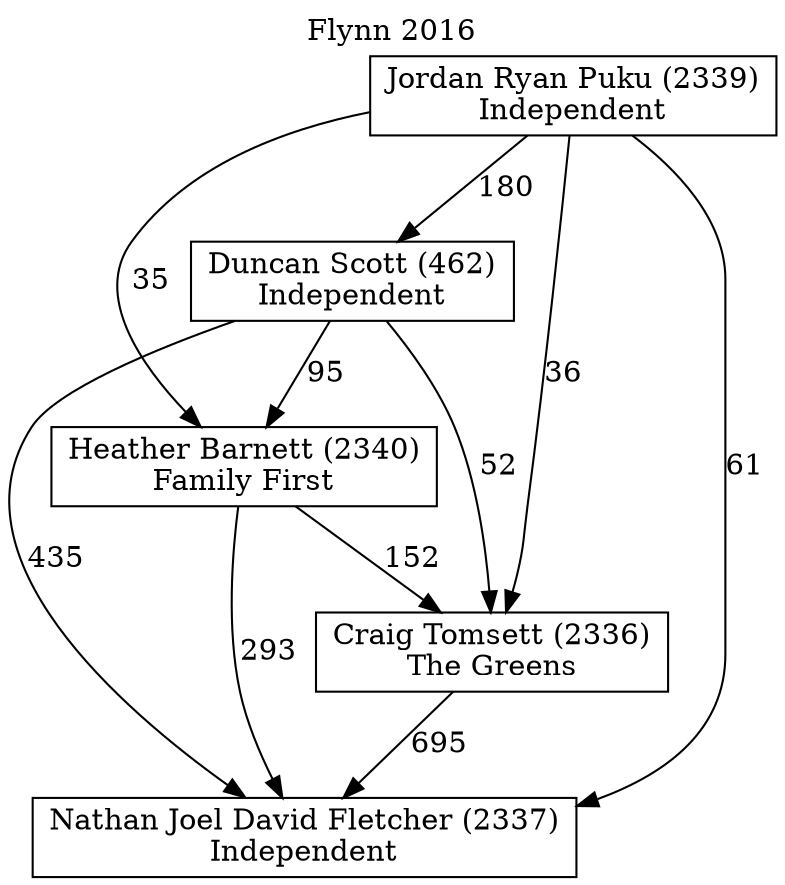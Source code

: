 // House preference flow
digraph "Nathan Joel David Fletcher (2337)_Flynn_2016" {
	graph [label="Flynn 2016" labelloc=t mclimit=10]
	node [shape=box]
	"Craig Tomsett (2336)" [label="Craig Tomsett (2336)
The Greens"]
	"Duncan Scott (462)" [label="Duncan Scott (462)
Independent"]
	"Heather Barnett (2340)" [label="Heather Barnett (2340)
Family First"]
	"Jordan Ryan Puku (2339)" [label="Jordan Ryan Puku (2339)
Independent"]
	"Nathan Joel David Fletcher (2337)" [label="Nathan Joel David Fletcher (2337)
Independent"]
	"Craig Tomsett (2336)" -> "Nathan Joel David Fletcher (2337)" [label=695]
	"Duncan Scott (462)" -> "Craig Tomsett (2336)" [label=52]
	"Duncan Scott (462)" -> "Heather Barnett (2340)" [label=95]
	"Duncan Scott (462)" -> "Nathan Joel David Fletcher (2337)" [label=435]
	"Heather Barnett (2340)" -> "Craig Tomsett (2336)" [label=152]
	"Heather Barnett (2340)" -> "Nathan Joel David Fletcher (2337)" [label=293]
	"Jordan Ryan Puku (2339)" -> "Craig Tomsett (2336)" [label=36]
	"Jordan Ryan Puku (2339)" -> "Duncan Scott (462)" [label=180]
	"Jordan Ryan Puku (2339)" -> "Heather Barnett (2340)" [label=35]
	"Jordan Ryan Puku (2339)" -> "Nathan Joel David Fletcher (2337)" [label=61]
}
